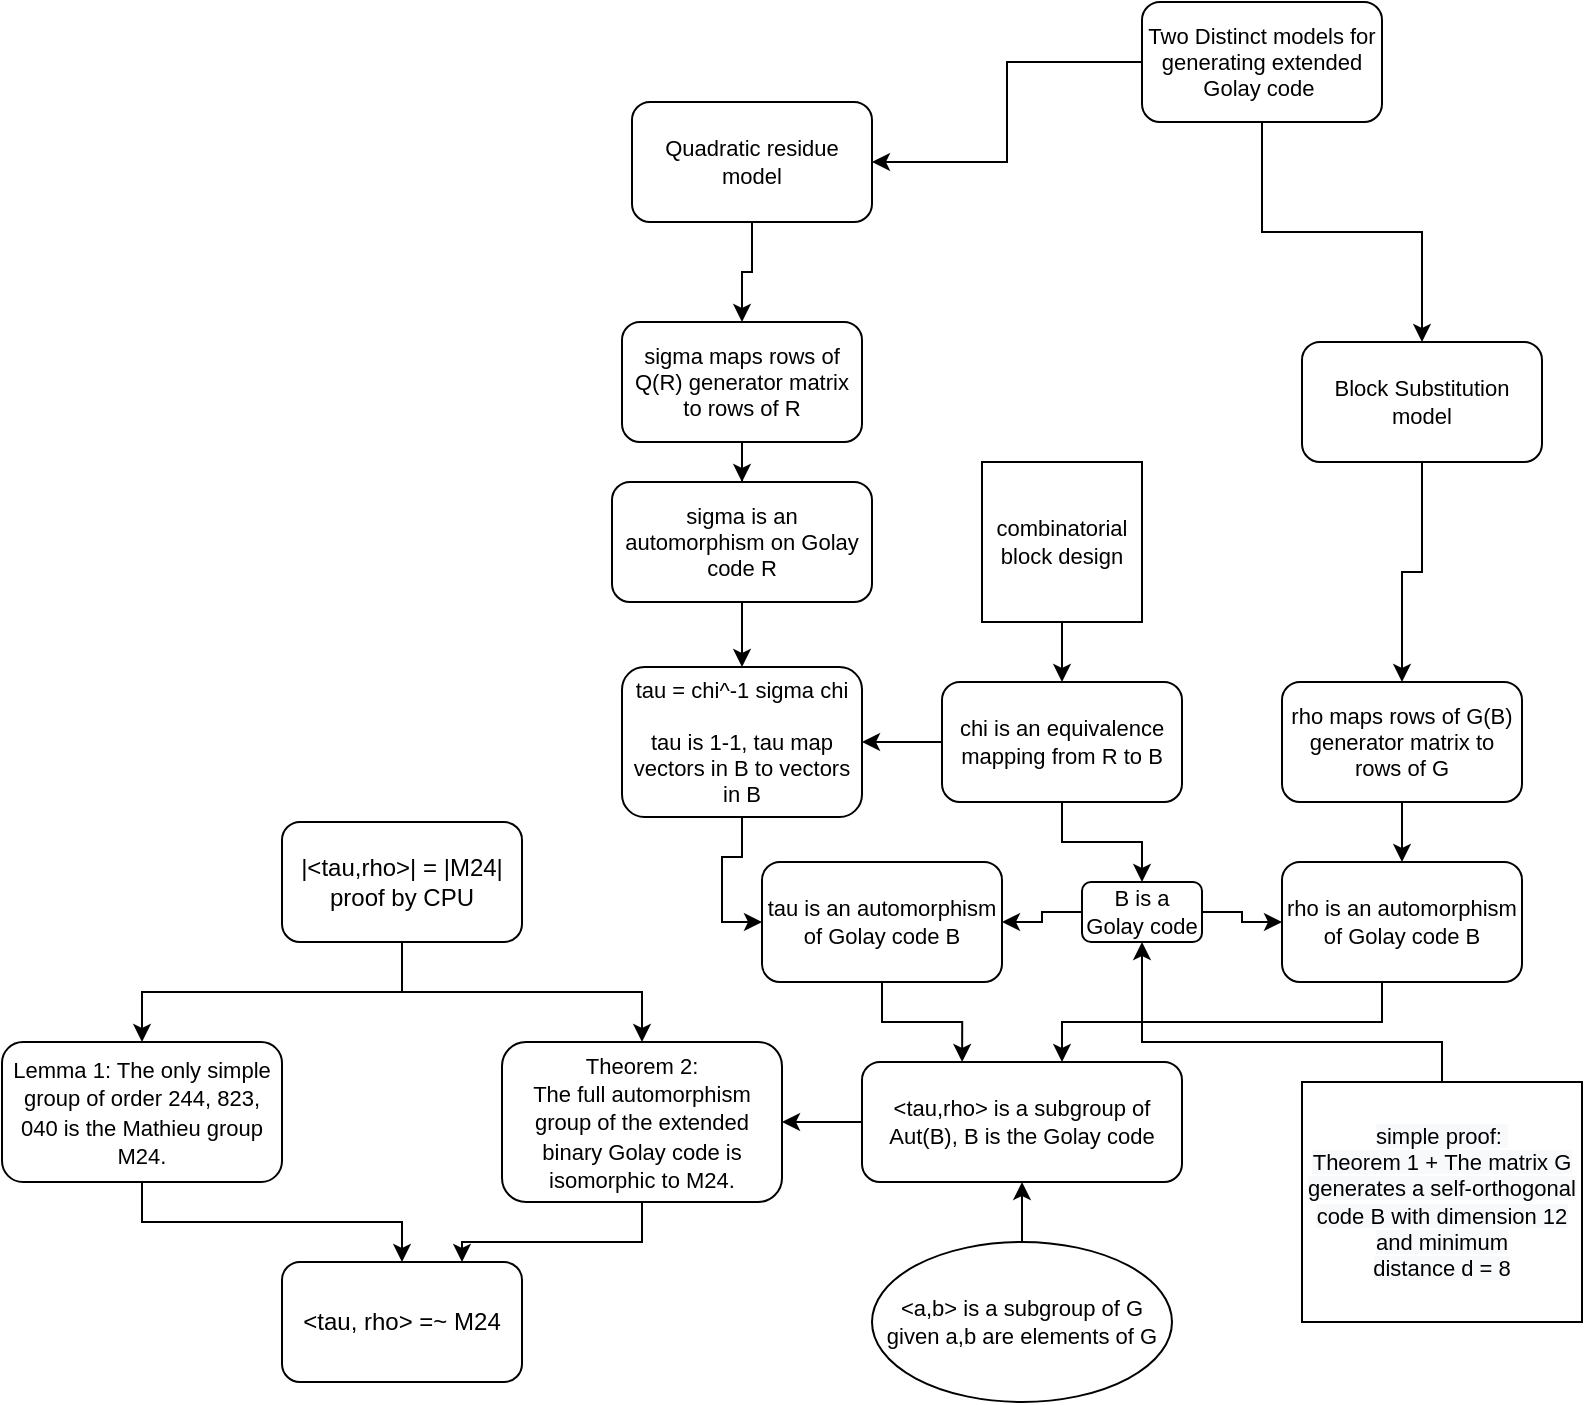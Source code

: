 <mxfile version="16.5.3"><diagram id="1jZ7GPUb-ABCictuiYrO" name="Page-1"><mxGraphModel dx="820" dy="1523" grid="1" gridSize="10" guides="1" tooltips="1" connect="1" arrows="1" fold="1" page="1" pageScale="1" pageWidth="850" pageHeight="1100" math="0" shadow="0"><root><mxCell id="0"/><mxCell id="1" parent="0"/><mxCell id="3-plm729PMAxXn0JKtx7-1" value="&amp;lt;tau, rho&amp;gt; =~ M24" style="rounded=1;whiteSpace=wrap;html=1;" vertex="1" parent="1"><mxGeometry x="260" y="350" width="120" height="60" as="geometry"/></mxCell><mxCell id="3-plm729PMAxXn0JKtx7-5" style="edgeStyle=orthogonalEdgeStyle;rounded=0;orthogonalLoop=1;jettySize=auto;html=1;fontSize=11;" edge="1" parent="1" source="3-plm729PMAxXn0JKtx7-2" target="3-plm729PMAxXn0JKtx7-4"><mxGeometry relative="1" as="geometry"/></mxCell><mxCell id="3-plm729PMAxXn0JKtx7-9" style="edgeStyle=orthogonalEdgeStyle;rounded=0;orthogonalLoop=1;jettySize=auto;html=1;fontSize=11;" edge="1" parent="1" source="3-plm729PMAxXn0JKtx7-2" target="3-plm729PMAxXn0JKtx7-8"><mxGeometry relative="1" as="geometry"/></mxCell><mxCell id="3-plm729PMAxXn0JKtx7-2" value="|&amp;lt;tau,rho&amp;gt;| = |M24|&lt;br&gt;proof by CPU" style="rounded=1;whiteSpace=wrap;html=1;fontSize=12;" vertex="1" parent="1"><mxGeometry x="260" y="130" width="120" height="60" as="geometry"/></mxCell><mxCell id="3-plm729PMAxXn0JKtx7-6" style="edgeStyle=orthogonalEdgeStyle;rounded=0;orthogonalLoop=1;jettySize=auto;html=1;entryX=0.5;entryY=0;entryDx=0;entryDy=0;fontSize=11;" edge="1" parent="1" source="3-plm729PMAxXn0JKtx7-4" target="3-plm729PMAxXn0JKtx7-1"><mxGeometry relative="1" as="geometry"/></mxCell><mxCell id="3-plm729PMAxXn0JKtx7-4" value="&lt;font style=&quot;font-size: 11px&quot;&gt;Lemma 1: The only simple group of order 244, 823, 040 is the Mathieu group M24.&lt;/font&gt;" style="rounded=1;whiteSpace=wrap;html=1;fontSize=12;" vertex="1" parent="1"><mxGeometry x="120" y="240" width="140" height="70" as="geometry"/></mxCell><mxCell id="3-plm729PMAxXn0JKtx7-16" style="edgeStyle=orthogonalEdgeStyle;rounded=0;orthogonalLoop=1;jettySize=auto;html=1;entryX=0.75;entryY=0;entryDx=0;entryDy=0;fontSize=11;" edge="1" parent="1" source="3-plm729PMAxXn0JKtx7-8" target="3-plm729PMAxXn0JKtx7-1"><mxGeometry relative="1" as="geometry"/></mxCell><mxCell id="3-plm729PMAxXn0JKtx7-8" value="&lt;font style=&quot;font-size: 11px&quot;&gt;Theorem 2: &lt;br&gt;The full automorphism group of the extended&lt;br/&gt;binary Golay code is isomorphic to M24.&lt;/font&gt;" style="rounded=1;whiteSpace=wrap;html=1;fontSize=12;" vertex="1" parent="1"><mxGeometry x="370" y="240" width="140" height="80" as="geometry"/></mxCell><mxCell id="3-plm729PMAxXn0JKtx7-11" value="" style="edgeStyle=orthogonalEdgeStyle;rounded=0;orthogonalLoop=1;jettySize=auto;html=1;fontSize=11;" edge="1" parent="1" source="3-plm729PMAxXn0JKtx7-10" target="3-plm729PMAxXn0JKtx7-8"><mxGeometry relative="1" as="geometry"/></mxCell><mxCell id="3-plm729PMAxXn0JKtx7-10" value="&amp;lt;tau,rho&amp;gt; is a subgroup of Aut(B), B is the Golay code" style="rounded=1;whiteSpace=wrap;html=1;fontSize=11;" vertex="1" parent="1"><mxGeometry x="550" y="250" width="160" height="60" as="geometry"/></mxCell><mxCell id="3-plm729PMAxXn0JKtx7-17" style="edgeStyle=orthogonalEdgeStyle;rounded=0;orthogonalLoop=1;jettySize=auto;html=1;entryX=0.313;entryY=0;entryDx=0;entryDy=0;entryPerimeter=0;fontSize=11;" edge="1" parent="1" source="3-plm729PMAxXn0JKtx7-12" target="3-plm729PMAxXn0JKtx7-10"><mxGeometry relative="1" as="geometry"/></mxCell><mxCell id="3-plm729PMAxXn0JKtx7-12" value="tau is an automorphism of Golay code B" style="rounded=1;whiteSpace=wrap;html=1;fontSize=11;" vertex="1" parent="1"><mxGeometry x="500" y="150" width="120" height="60" as="geometry"/></mxCell><mxCell id="3-plm729PMAxXn0JKtx7-18" style="edgeStyle=orthogonalEdgeStyle;rounded=0;orthogonalLoop=1;jettySize=auto;html=1;entryX=0.625;entryY=0;entryDx=0;entryDy=0;entryPerimeter=0;fontSize=11;" edge="1" parent="1" source="3-plm729PMAxXn0JKtx7-13" target="3-plm729PMAxXn0JKtx7-10"><mxGeometry relative="1" as="geometry"><Array as="points"><mxPoint x="810" y="230"/><mxPoint x="650" y="230"/></Array></mxGeometry></mxCell><mxCell id="3-plm729PMAxXn0JKtx7-13" value="rho is an automorphism of Golay code B" style="rounded=1;whiteSpace=wrap;html=1;fontSize=11;" vertex="1" parent="1"><mxGeometry x="760" y="150" width="120" height="60" as="geometry"/></mxCell><mxCell id="3-plm729PMAxXn0JKtx7-20" value="" style="edgeStyle=orthogonalEdgeStyle;rounded=0;orthogonalLoop=1;jettySize=auto;html=1;fontSize=11;" edge="1" parent="1" source="3-plm729PMAxXn0JKtx7-19" target="3-plm729PMAxXn0JKtx7-10"><mxGeometry relative="1" as="geometry"/></mxCell><mxCell id="3-plm729PMAxXn0JKtx7-19" value="&amp;lt;a,b&amp;gt; is a subgroup of G given a,b are elements of G" style="ellipse;whiteSpace=wrap;html=1;fontSize=11;" vertex="1" parent="1"><mxGeometry x="555" y="340" width="150" height="80" as="geometry"/></mxCell><mxCell id="3-plm729PMAxXn0JKtx7-29" value="" style="edgeStyle=orthogonalEdgeStyle;rounded=0;orthogonalLoop=1;jettySize=auto;html=1;fontSize=11;" edge="1" parent="1" source="3-plm729PMAxXn0JKtx7-21" target="3-plm729PMAxXn0JKtx7-13"><mxGeometry relative="1" as="geometry"/></mxCell><mxCell id="3-plm729PMAxXn0JKtx7-30" value="" style="edgeStyle=orthogonalEdgeStyle;rounded=0;orthogonalLoop=1;jettySize=auto;html=1;fontSize=11;" edge="1" parent="1" source="3-plm729PMAxXn0JKtx7-21" target="3-plm729PMAxXn0JKtx7-12"><mxGeometry relative="1" as="geometry"/></mxCell><mxCell id="3-plm729PMAxXn0JKtx7-21" value="B is a Golay code" style="rounded=1;whiteSpace=wrap;html=1;fontSize=11;" vertex="1" parent="1"><mxGeometry x="660" y="160" width="60" height="30" as="geometry"/></mxCell><mxCell id="3-plm729PMAxXn0JKtx7-33" value="" style="edgeStyle=orthogonalEdgeStyle;rounded=0;orthogonalLoop=1;jettySize=auto;html=1;fontSize=11;" edge="1" parent="1" source="3-plm729PMAxXn0JKtx7-31" target="3-plm729PMAxXn0JKtx7-13"><mxGeometry relative="1" as="geometry"/></mxCell><mxCell id="3-plm729PMAxXn0JKtx7-31" value="rho maps rows of G(B) generator matrix to rows of G" style="rounded=1;whiteSpace=wrap;html=1;fontSize=11;" vertex="1" parent="1"><mxGeometry x="760" y="60" width="120" height="60" as="geometry"/></mxCell><mxCell id="3-plm729PMAxXn0JKtx7-43" style="edgeStyle=orthogonalEdgeStyle;rounded=0;orthogonalLoop=1;jettySize=auto;html=1;entryX=0;entryY=0.5;entryDx=0;entryDy=0;fontSize=11;" edge="1" parent="1" source="3-plm729PMAxXn0JKtx7-34" target="3-plm729PMAxXn0JKtx7-12"><mxGeometry relative="1" as="geometry"/></mxCell><mxCell id="3-plm729PMAxXn0JKtx7-34" value="tau = chi^-1 sigma chi&lt;br&gt;&lt;br&gt;tau is 1-1, tau map vectors in B to vectors in B" style="rounded=1;whiteSpace=wrap;html=1;fontSize=11;" vertex="1" parent="1"><mxGeometry x="430" y="52.5" width="120" height="75" as="geometry"/></mxCell><mxCell id="3-plm729PMAxXn0JKtx7-36" style="edgeStyle=orthogonalEdgeStyle;rounded=0;orthogonalLoop=1;jettySize=auto;html=1;entryX=0.5;entryY=0;entryDx=0;entryDy=0;fontSize=11;" edge="1" parent="1" source="3-plm729PMAxXn0JKtx7-35" target="3-plm729PMAxXn0JKtx7-21"><mxGeometry relative="1" as="geometry"/></mxCell><mxCell id="3-plm729PMAxXn0JKtx7-42" value="" style="edgeStyle=orthogonalEdgeStyle;rounded=0;orthogonalLoop=1;jettySize=auto;html=1;fontSize=11;" edge="1" parent="1" source="3-plm729PMAxXn0JKtx7-35" target="3-plm729PMAxXn0JKtx7-34"><mxGeometry relative="1" as="geometry"/></mxCell><mxCell id="3-plm729PMAxXn0JKtx7-35" value="chi is an equivalence mapping from R to B" style="rounded=1;whiteSpace=wrap;html=1;fontSize=11;" vertex="1" parent="1"><mxGeometry x="590" y="60" width="120" height="60" as="geometry"/></mxCell><mxCell id="3-plm729PMAxXn0JKtx7-41" style="edgeStyle=orthogonalEdgeStyle;rounded=0;orthogonalLoop=1;jettySize=auto;html=1;entryX=0.5;entryY=1;entryDx=0;entryDy=0;fontSize=11;" edge="1" parent="1" source="3-plm729PMAxXn0JKtx7-39" target="3-plm729PMAxXn0JKtx7-21"><mxGeometry relative="1" as="geometry"><Array as="points"><mxPoint x="840" y="240"/><mxPoint x="690" y="240"/></Array></mxGeometry></mxCell><mxCell id="3-plm729PMAxXn0JKtx7-39" value="&lt;span style=&quot;color: rgb(0, 0, 0); font-family: helvetica; font-size: 11px; font-style: normal; font-weight: 400; letter-spacing: normal; text-align: center; text-indent: 0px; text-transform: none; word-spacing: 0px; background-color: rgb(248, 249, 250); display: inline; float: none;&quot;&gt;simple proof:&amp;nbsp;&lt;/span&gt;&lt;br style=&quot;color: rgb(0, 0, 0); font-family: helvetica; font-size: 11px; font-style: normal; font-weight: 400; letter-spacing: normal; text-align: center; text-indent: 0px; text-transform: none; word-spacing: 0px; background-color: rgb(248, 249, 250);&quot;&gt;&lt;span style=&quot;color: rgb(0, 0, 0); font-family: helvetica; font-size: 11px; font-style: normal; font-weight: 400; letter-spacing: normal; text-align: center; text-indent: 0px; text-transform: none; word-spacing: 0px; background-color: rgb(248, 249, 250); display: inline; float: none;&quot;&gt;Theorem 1 +&amp;nbsp;The matrix G generates a self-orthogonal code B with dimension 12 and minimum&lt;/span&gt;&lt;br style=&quot;color: rgb(0, 0, 0); font-family: helvetica; font-size: 11px; font-style: normal; font-weight: 400; letter-spacing: normal; text-align: center; text-indent: 0px; text-transform: none; word-spacing: 0px; background-color: rgb(248, 249, 250);&quot;&gt;&lt;span style=&quot;color: rgb(0, 0, 0); font-family: helvetica; font-size: 11px; font-style: normal; font-weight: 400; letter-spacing: normal; text-align: center; text-indent: 0px; text-transform: none; word-spacing: 0px; background-color: rgb(248, 249, 250); display: inline; float: none;&quot;&gt;distance d = 8&lt;/span&gt;" style="rounded=0;whiteSpace=wrap;html=1;fontSize=11;" vertex="1" parent="1"><mxGeometry x="770" y="260" width="140" height="120" as="geometry"/></mxCell><mxCell id="3-plm729PMAxXn0JKtx7-45" value="" style="edgeStyle=orthogonalEdgeStyle;rounded=0;orthogonalLoop=1;jettySize=auto;html=1;fontSize=11;" edge="1" parent="1" source="3-plm729PMAxXn0JKtx7-44" target="3-plm729PMAxXn0JKtx7-34"><mxGeometry relative="1" as="geometry"/></mxCell><mxCell id="3-plm729PMAxXn0JKtx7-44" value="sigma is an automorphism on Golay code R" style="rounded=1;whiteSpace=wrap;html=1;fontSize=11;" vertex="1" parent="1"><mxGeometry x="425" y="-40" width="130" height="60" as="geometry"/></mxCell><mxCell id="3-plm729PMAxXn0JKtx7-47" value="" style="edgeStyle=orthogonalEdgeStyle;rounded=0;orthogonalLoop=1;jettySize=auto;html=1;fontSize=11;" edge="1" parent="1" source="3-plm729PMAxXn0JKtx7-46" target="3-plm729PMAxXn0JKtx7-44"><mxGeometry relative="1" as="geometry"/></mxCell><mxCell id="3-plm729PMAxXn0JKtx7-46" value="sigma maps rows of Q(R) generator matrix to rows of R" style="rounded=1;whiteSpace=wrap;html=1;fontSize=11;" vertex="1" parent="1"><mxGeometry x="430" y="-120" width="120" height="60" as="geometry"/></mxCell><mxCell id="3-plm729PMAxXn0JKtx7-51" value="" style="edgeStyle=orthogonalEdgeStyle;rounded=0;orthogonalLoop=1;jettySize=auto;html=1;fontSize=11;" edge="1" parent="1" source="3-plm729PMAxXn0JKtx7-48" target="3-plm729PMAxXn0JKtx7-35"><mxGeometry relative="1" as="geometry"/></mxCell><mxCell id="3-plm729PMAxXn0JKtx7-48" value="combinatorial block design" style="whiteSpace=wrap;html=1;aspect=fixed;fontSize=11;" vertex="1" parent="1"><mxGeometry x="610" y="-50" width="80" height="80" as="geometry"/></mxCell><mxCell id="3-plm729PMAxXn0JKtx7-55" value="" style="edgeStyle=orthogonalEdgeStyle;rounded=0;orthogonalLoop=1;jettySize=auto;html=1;fontSize=11;" edge="1" parent="1" source="3-plm729PMAxXn0JKtx7-52" target="3-plm729PMAxXn0JKtx7-54"><mxGeometry relative="1" as="geometry"/></mxCell><mxCell id="3-plm729PMAxXn0JKtx7-56" style="edgeStyle=orthogonalEdgeStyle;rounded=0;orthogonalLoop=1;jettySize=auto;html=1;fontSize=11;" edge="1" parent="1" source="3-plm729PMAxXn0JKtx7-52" target="3-plm729PMAxXn0JKtx7-57"><mxGeometry relative="1" as="geometry"><mxPoint x="490" y="-200" as="targetPoint"/></mxGeometry></mxCell><mxCell id="3-plm729PMAxXn0JKtx7-52" value="Two Distinct models for generating extended Golay code&amp;nbsp;" style="rounded=1;whiteSpace=wrap;html=1;fontSize=11;" vertex="1" parent="1"><mxGeometry x="690" y="-280" width="120" height="60" as="geometry"/></mxCell><mxCell id="3-plm729PMAxXn0JKtx7-59" value="" style="edgeStyle=orthogonalEdgeStyle;rounded=0;orthogonalLoop=1;jettySize=auto;html=1;fontSize=11;" edge="1" parent="1" source="3-plm729PMAxXn0JKtx7-54" target="3-plm729PMAxXn0JKtx7-31"><mxGeometry relative="1" as="geometry"/></mxCell><mxCell id="3-plm729PMAxXn0JKtx7-54" value="Block Substitution model" style="whiteSpace=wrap;html=1;fontSize=11;rounded=1;" vertex="1" parent="1"><mxGeometry x="770" y="-110" width="120" height="60" as="geometry"/></mxCell><mxCell id="3-plm729PMAxXn0JKtx7-58" value="" style="edgeStyle=orthogonalEdgeStyle;rounded=0;orthogonalLoop=1;jettySize=auto;html=1;fontSize=11;" edge="1" parent="1" source="3-plm729PMAxXn0JKtx7-57" target="3-plm729PMAxXn0JKtx7-46"><mxGeometry relative="1" as="geometry"/></mxCell><mxCell id="3-plm729PMAxXn0JKtx7-57" value="Quadratic residue model" style="rounded=1;whiteSpace=wrap;html=1;fontSize=11;" vertex="1" parent="1"><mxGeometry x="435" y="-230" width="120" height="60" as="geometry"/></mxCell></root></mxGraphModel></diagram></mxfile>